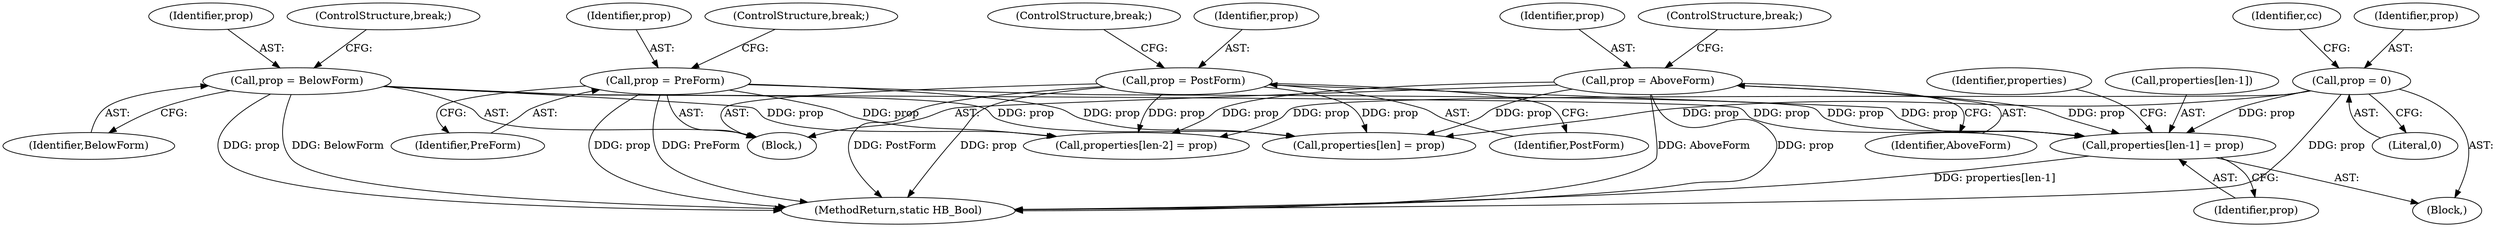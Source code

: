 digraph "0_Chrome_2953a669ec0a32a25c6250d34bf895ec0eb63d27@array" {
"1000517" [label="(Call,properties[len-1] = prop)"];
"1000496" [label="(Call,prop = PreForm)"];
"1000501" [label="(Call,prop = BelowForm)"];
"1000511" [label="(Call,prop = PostForm)"];
"1000506" [label="(Call,prop = AboveForm)"];
"1000487" [label="(Call,prop = 0)"];
"1000497" [label="(Identifier,prop)"];
"1000506" [label="(Call,prop = AboveForm)"];
"1000523" [label="(Identifier,prop)"];
"1000492" [label="(Identifier,cc)"];
"1000498" [label="(Identifier,PreForm)"];
"1000501" [label="(Call,prop = BelowForm)"];
"1000496" [label="(Call,prop = PreForm)"];
"1000488" [label="(Identifier,prop)"];
"1000494" [label="(Block,)"];
"1000526" [label="(Identifier,properties)"];
"1000539" [label="(Call,properties[len-2] = prop)"];
"1000518" [label="(Call,properties[len-1])"];
"1000514" [label="(ControlStructure,break;)"];
"1000487" [label="(Call,prop = 0)"];
"1000485" [label="(Block,)"];
"1000513" [label="(Identifier,PostForm)"];
"1000524" [label="(Call,properties[len] = prop)"];
"1000489" [label="(Literal,0)"];
"1000517" [label="(Call,properties[len-1] = prop)"];
"1000507" [label="(Identifier,prop)"];
"1000793" [label="(MethodReturn,static HB_Bool)"];
"1000508" [label="(Identifier,AboveForm)"];
"1000503" [label="(Identifier,BelowForm)"];
"1000509" [label="(ControlStructure,break;)"];
"1000511" [label="(Call,prop = PostForm)"];
"1000512" [label="(Identifier,prop)"];
"1000499" [label="(ControlStructure,break;)"];
"1000502" [label="(Identifier,prop)"];
"1000504" [label="(ControlStructure,break;)"];
"1000517" -> "1000485"  [label="AST: "];
"1000517" -> "1000523"  [label="CFG: "];
"1000518" -> "1000517"  [label="AST: "];
"1000523" -> "1000517"  [label="AST: "];
"1000526" -> "1000517"  [label="CFG: "];
"1000517" -> "1000793"  [label="DDG: properties[len-1]"];
"1000496" -> "1000517"  [label="DDG: prop"];
"1000501" -> "1000517"  [label="DDG: prop"];
"1000511" -> "1000517"  [label="DDG: prop"];
"1000506" -> "1000517"  [label="DDG: prop"];
"1000487" -> "1000517"  [label="DDG: prop"];
"1000496" -> "1000494"  [label="AST: "];
"1000496" -> "1000498"  [label="CFG: "];
"1000497" -> "1000496"  [label="AST: "];
"1000498" -> "1000496"  [label="AST: "];
"1000499" -> "1000496"  [label="CFG: "];
"1000496" -> "1000793"  [label="DDG: PreForm"];
"1000496" -> "1000793"  [label="DDG: prop"];
"1000496" -> "1000524"  [label="DDG: prop"];
"1000496" -> "1000539"  [label="DDG: prop"];
"1000501" -> "1000494"  [label="AST: "];
"1000501" -> "1000503"  [label="CFG: "];
"1000502" -> "1000501"  [label="AST: "];
"1000503" -> "1000501"  [label="AST: "];
"1000504" -> "1000501"  [label="CFG: "];
"1000501" -> "1000793"  [label="DDG: BelowForm"];
"1000501" -> "1000793"  [label="DDG: prop"];
"1000501" -> "1000524"  [label="DDG: prop"];
"1000501" -> "1000539"  [label="DDG: prop"];
"1000511" -> "1000494"  [label="AST: "];
"1000511" -> "1000513"  [label="CFG: "];
"1000512" -> "1000511"  [label="AST: "];
"1000513" -> "1000511"  [label="AST: "];
"1000514" -> "1000511"  [label="CFG: "];
"1000511" -> "1000793"  [label="DDG: PostForm"];
"1000511" -> "1000793"  [label="DDG: prop"];
"1000511" -> "1000524"  [label="DDG: prop"];
"1000511" -> "1000539"  [label="DDG: prop"];
"1000506" -> "1000494"  [label="AST: "];
"1000506" -> "1000508"  [label="CFG: "];
"1000507" -> "1000506"  [label="AST: "];
"1000508" -> "1000506"  [label="AST: "];
"1000509" -> "1000506"  [label="CFG: "];
"1000506" -> "1000793"  [label="DDG: prop"];
"1000506" -> "1000793"  [label="DDG: AboveForm"];
"1000506" -> "1000524"  [label="DDG: prop"];
"1000506" -> "1000539"  [label="DDG: prop"];
"1000487" -> "1000485"  [label="AST: "];
"1000487" -> "1000489"  [label="CFG: "];
"1000488" -> "1000487"  [label="AST: "];
"1000489" -> "1000487"  [label="AST: "];
"1000492" -> "1000487"  [label="CFG: "];
"1000487" -> "1000793"  [label="DDG: prop"];
"1000487" -> "1000524"  [label="DDG: prop"];
"1000487" -> "1000539"  [label="DDG: prop"];
}
